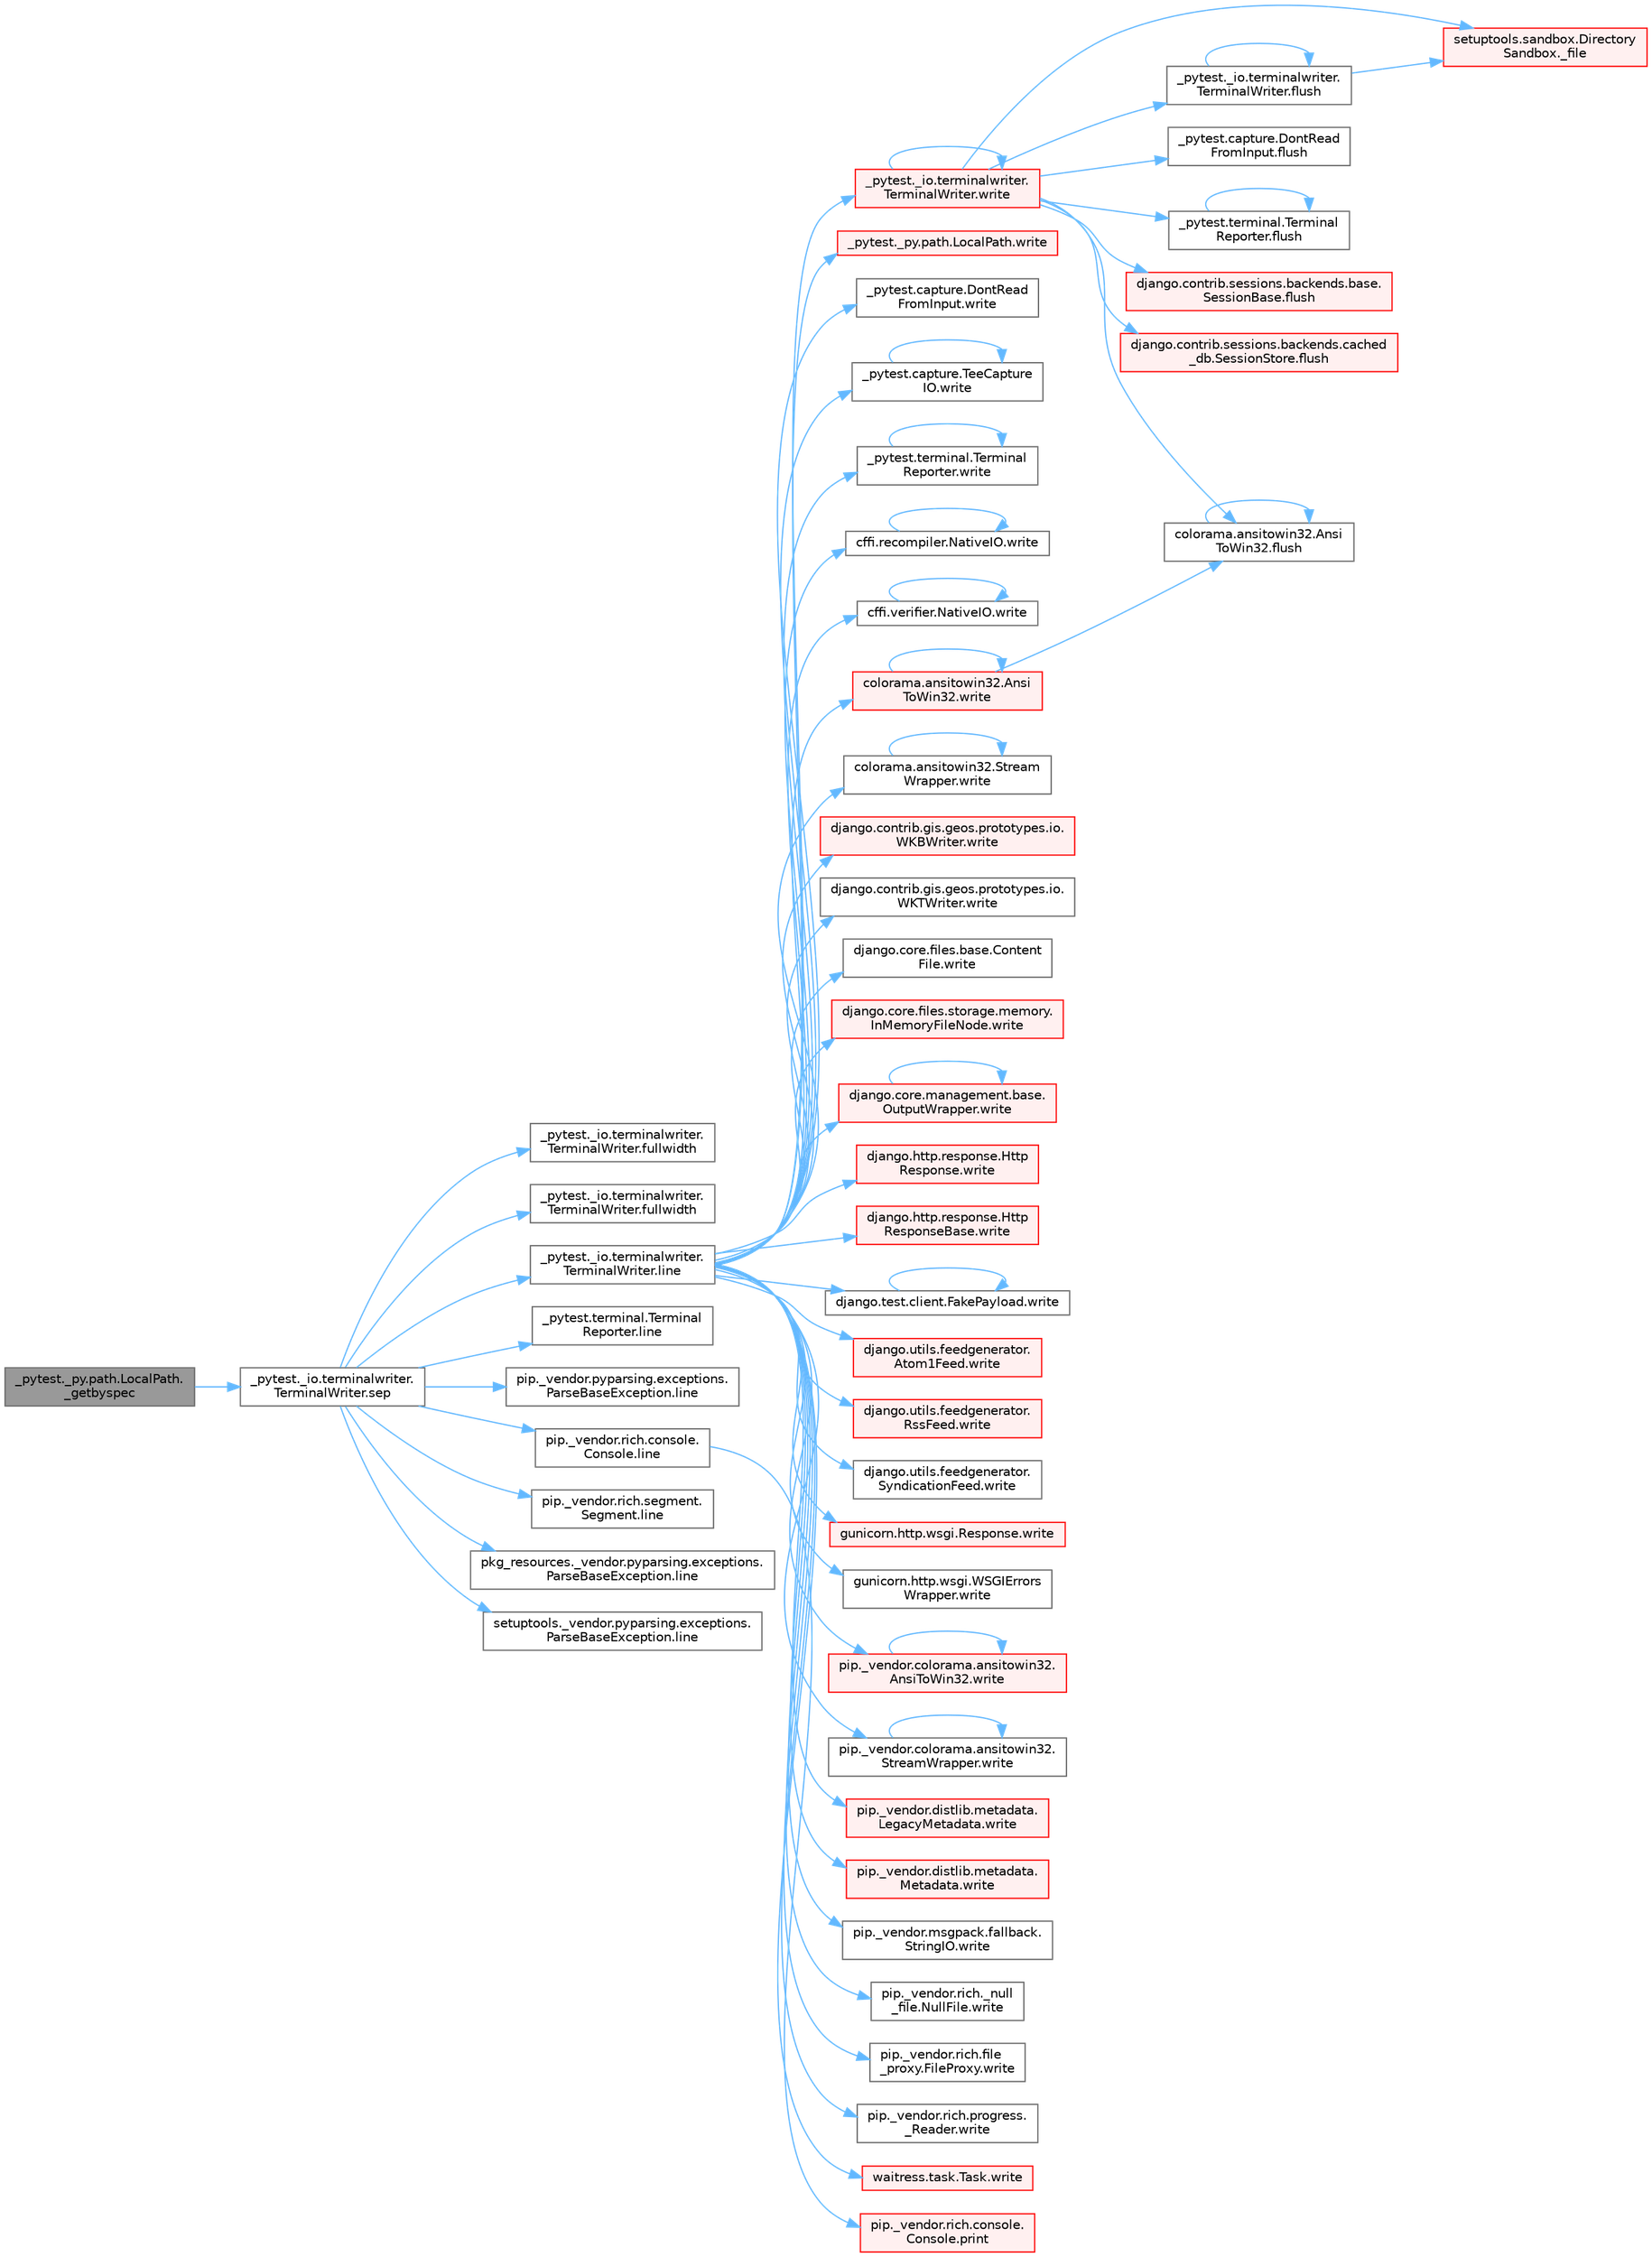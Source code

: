 digraph "_pytest._py.path.LocalPath._getbyspec"
{
 // LATEX_PDF_SIZE
  bgcolor="transparent";
  edge [fontname=Helvetica,fontsize=10,labelfontname=Helvetica,labelfontsize=10];
  node [fontname=Helvetica,fontsize=10,shape=box,height=0.2,width=0.4];
  rankdir="LR";
  Node1 [id="Node000001",label="_pytest._py.path.LocalPath.\l_getbyspec",height=0.2,width=0.4,color="gray40", fillcolor="grey60", style="filled", fontcolor="black",tooltip=" "];
  Node1 -> Node2 [id="edge1_Node000001_Node000002",color="steelblue1",style="solid",tooltip=" "];
  Node2 [id="Node000002",label="_pytest._io.terminalwriter.\lTerminalWriter.sep",height=0.2,width=0.4,color="grey40", fillcolor="white", style="filled",URL="$class__pytest_1_1__io_1_1terminalwriter_1_1_terminal_writer.html#a9825789953e583960848896c7c201fb8",tooltip=" "];
  Node2 -> Node3 [id="edge2_Node000002_Node000003",color="steelblue1",style="solid",tooltip=" "];
  Node3 [id="Node000003",label="_pytest._io.terminalwriter.\lTerminalWriter.fullwidth",height=0.2,width=0.4,color="grey40", fillcolor="white", style="filled",URL="$class__pytest_1_1__io_1_1terminalwriter_1_1_terminal_writer.html#ae50311a0eabdbd82576186c911df75e1",tooltip=" "];
  Node2 -> Node4 [id="edge3_Node000002_Node000004",color="steelblue1",style="solid",tooltip=" "];
  Node4 [id="Node000004",label="_pytest._io.terminalwriter.\lTerminalWriter.fullwidth",height=0.2,width=0.4,color="grey40", fillcolor="white", style="filled",URL="$class__pytest_1_1__io_1_1terminalwriter_1_1_terminal_writer.html#af76e8737ba6755dc0b6ac47f6737fac9",tooltip=" "];
  Node2 -> Node5 [id="edge4_Node000002_Node000005",color="steelblue1",style="solid",tooltip=" "];
  Node5 [id="Node000005",label="_pytest._io.terminalwriter.\lTerminalWriter.line",height=0.2,width=0.4,color="grey40", fillcolor="white", style="filled",URL="$class__pytest_1_1__io_1_1terminalwriter_1_1_terminal_writer.html#a70c206b6c71b946771673c95d93d5d5a",tooltip=" "];
  Node5 -> Node6 [id="edge5_Node000005_Node000006",color="steelblue1",style="solid",tooltip=" "];
  Node6 [id="Node000006",label="_pytest._io.terminalwriter.\lTerminalWriter.write",height=0.2,width=0.4,color="red", fillcolor="#FFF0F0", style="filled",URL="$class__pytest_1_1__io_1_1terminalwriter_1_1_terminal_writer.html#ab011b237aec5bafbe3761ee6eceaa5b1",tooltip=" "];
  Node6 -> Node7 [id="edge6_Node000006_Node000007",color="steelblue1",style="solid",tooltip=" "];
  Node7 [id="Node000007",label="setuptools.sandbox.Directory\lSandbox._file",height=0.2,width=0.4,color="red", fillcolor="#FFF0F0", style="filled",URL="$classsetuptools_1_1sandbox_1_1_directory_sandbox.html#acf799106ef73553cbfdf57cc16babd98",tooltip=" "];
  Node6 -> Node10 [id="edge7_Node000006_Node000010",color="steelblue1",style="solid",tooltip=" "];
  Node10 [id="Node000010",label="_pytest._io.terminalwriter.\lTerminalWriter.flush",height=0.2,width=0.4,color="grey40", fillcolor="white", style="filled",URL="$class__pytest_1_1__io_1_1terminalwriter_1_1_terminal_writer.html#a843da9eb57c455ee17b0aac062288702",tooltip=" "];
  Node10 -> Node7 [id="edge8_Node000010_Node000007",color="steelblue1",style="solid",tooltip=" "];
  Node10 -> Node10 [id="edge9_Node000010_Node000010",color="steelblue1",style="solid",tooltip=" "];
  Node6 -> Node11 [id="edge10_Node000006_Node000011",color="steelblue1",style="solid",tooltip=" "];
  Node11 [id="Node000011",label="_pytest.capture.DontRead\lFromInput.flush",height=0.2,width=0.4,color="grey40", fillcolor="white", style="filled",URL="$class__pytest_1_1capture_1_1_dont_read_from_input.html#a077768fd4551ea4669db05b09e56435b",tooltip=" "];
  Node6 -> Node12 [id="edge11_Node000006_Node000012",color="steelblue1",style="solid",tooltip=" "];
  Node12 [id="Node000012",label="_pytest.terminal.Terminal\lReporter.flush",height=0.2,width=0.4,color="grey40", fillcolor="white", style="filled",URL="$class__pytest_1_1terminal_1_1_terminal_reporter.html#ac64ff3675724a2a61394acac1ac093bd",tooltip=" "];
  Node12 -> Node12 [id="edge12_Node000012_Node000012",color="steelblue1",style="solid",tooltip=" "];
  Node6 -> Node13 [id="edge13_Node000006_Node000013",color="steelblue1",style="solid",tooltip=" "];
  Node13 [id="Node000013",label="colorama.ansitowin32.Ansi\lToWin32.flush",height=0.2,width=0.4,color="grey40", fillcolor="white", style="filled",URL="$classcolorama_1_1ansitowin32_1_1_ansi_to_win32.html#a689ccc4c4f6f7ee486e9d40cf0fb2679",tooltip=" "];
  Node13 -> Node13 [id="edge14_Node000013_Node000013",color="steelblue1",style="solid",tooltip=" "];
  Node6 -> Node14 [id="edge15_Node000006_Node000014",color="steelblue1",style="solid",tooltip=" "];
  Node14 [id="Node000014",label="django.contrib.sessions.backends.base.\lSessionBase.flush",height=0.2,width=0.4,color="red", fillcolor="#FFF0F0", style="filled",URL="$classdjango_1_1contrib_1_1sessions_1_1backends_1_1base_1_1_session_base.html#a915ab38003d5f0be1ce9f849583910bb",tooltip=" "];
  Node6 -> Node2487 [id="edge16_Node000006_Node002487",color="steelblue1",style="solid",tooltip=" "];
  Node2487 [id="Node002487",label="django.contrib.sessions.backends.cached\l_db.SessionStore.flush",height=0.2,width=0.4,color="red", fillcolor="#FFF0F0", style="filled",URL="$classdjango_1_1contrib_1_1sessions_1_1backends_1_1cached__db_1_1_session_store.html#a6df5f77231b222833b8d76f1a4b0c57d",tooltip=" "];
  Node6 -> Node6 [id="edge17_Node000006_Node000006",color="steelblue1",style="solid",tooltip=" "];
  Node5 -> Node2375 [id="edge18_Node000005_Node002375",color="steelblue1",style="solid",tooltip=" "];
  Node2375 [id="Node002375",label="_pytest._py.path.LocalPath.write",height=0.2,width=0.4,color="red", fillcolor="#FFF0F0", style="filled",URL="$class__pytest_1_1__py_1_1path_1_1_local_path.html#a8f782fcf3e7b991a42259724f3d25de2",tooltip=" "];
  Node5 -> Node2404 [id="edge19_Node000005_Node002404",color="steelblue1",style="solid",tooltip=" "];
  Node2404 [id="Node002404",label="_pytest.capture.DontRead\lFromInput.write",height=0.2,width=0.4,color="grey40", fillcolor="white", style="filled",URL="$class__pytest_1_1capture_1_1_dont_read_from_input.html#a406eef5fc6e2a689e4095b418e34258e",tooltip=" "];
  Node5 -> Node2405 [id="edge20_Node000005_Node002405",color="steelblue1",style="solid",tooltip=" "];
  Node2405 [id="Node002405",label="_pytest.capture.TeeCapture\lIO.write",height=0.2,width=0.4,color="grey40", fillcolor="white", style="filled",URL="$class__pytest_1_1capture_1_1_tee_capture_i_o.html#ad2ae68f89adb705539b1f510ac1d2a06",tooltip=" "];
  Node2405 -> Node2405 [id="edge21_Node002405_Node002405",color="steelblue1",style="solid",tooltip=" "];
  Node5 -> Node2406 [id="edge22_Node000005_Node002406",color="steelblue1",style="solid",tooltip=" "];
  Node2406 [id="Node002406",label="_pytest.terminal.Terminal\lReporter.write",height=0.2,width=0.4,color="grey40", fillcolor="white", style="filled",URL="$class__pytest_1_1terminal_1_1_terminal_reporter.html#a6a83fce851fa9dfdc476bc6fb0d4595b",tooltip=" "];
  Node2406 -> Node2406 [id="edge23_Node002406_Node002406",color="steelblue1",style="solid",tooltip=" "];
  Node5 -> Node2407 [id="edge24_Node000005_Node002407",color="steelblue1",style="solid",tooltip=" "];
  Node2407 [id="Node002407",label="cffi.recompiler.NativeIO.write",height=0.2,width=0.4,color="grey40", fillcolor="white", style="filled",URL="$classcffi_1_1recompiler_1_1_native_i_o.html#a179e7b41f653f51024a2cc98ad72cbbe",tooltip=" "];
  Node2407 -> Node2407 [id="edge25_Node002407_Node002407",color="steelblue1",style="solid",tooltip=" "];
  Node5 -> Node2408 [id="edge26_Node000005_Node002408",color="steelblue1",style="solid",tooltip=" "];
  Node2408 [id="Node002408",label="cffi.verifier.NativeIO.write",height=0.2,width=0.4,color="grey40", fillcolor="white", style="filled",URL="$classcffi_1_1verifier_1_1_native_i_o.html#a9f02f1e437c53293db7389ce253ee238",tooltip=" "];
  Node2408 -> Node2408 [id="edge27_Node002408_Node002408",color="steelblue1",style="solid",tooltip=" "];
  Node5 -> Node2409 [id="edge28_Node000005_Node002409",color="steelblue1",style="solid",tooltip=" "];
  Node2409 [id="Node002409",label="colorama.ansitowin32.Ansi\lToWin32.write",height=0.2,width=0.4,color="red", fillcolor="#FFF0F0", style="filled",URL="$classcolorama_1_1ansitowin32_1_1_ansi_to_win32.html#abadac90e6f0a5a03cecdc6f254eca7d8",tooltip=" "];
  Node2409 -> Node13 [id="edge29_Node002409_Node000013",color="steelblue1",style="solid",tooltip=" "];
  Node2409 -> Node2409 [id="edge30_Node002409_Node002409",color="steelblue1",style="solid",tooltip=" "];
  Node5 -> Node2431 [id="edge31_Node000005_Node002431",color="steelblue1",style="solid",tooltip=" "];
  Node2431 [id="Node002431",label="colorama.ansitowin32.Stream\lWrapper.write",height=0.2,width=0.4,color="grey40", fillcolor="white", style="filled",URL="$classcolorama_1_1ansitowin32_1_1_stream_wrapper.html#a551910ddf0a34dde1db2a38e00b789d4",tooltip=" "];
  Node2431 -> Node2431 [id="edge32_Node002431_Node002431",color="steelblue1",style="solid",tooltip=" "];
  Node5 -> Node2432 [id="edge33_Node000005_Node002432",color="steelblue1",style="solid",tooltip=" "];
  Node2432 [id="Node002432",label="django.contrib.gis.geos.prototypes.io.\lWKBWriter.write",height=0.2,width=0.4,color="red", fillcolor="#FFF0F0", style="filled",URL="$classdjango_1_1contrib_1_1gis_1_1geos_1_1prototypes_1_1io_1_1_w_k_b_writer.html#a2cdc902d36a57ba6070e70570ca85c55",tooltip=" "];
  Node5 -> Node2434 [id="edge34_Node000005_Node002434",color="steelblue1",style="solid",tooltip=" "];
  Node2434 [id="Node002434",label="django.contrib.gis.geos.prototypes.io.\lWKTWriter.write",height=0.2,width=0.4,color="grey40", fillcolor="white", style="filled",URL="$classdjango_1_1contrib_1_1gis_1_1geos_1_1prototypes_1_1io_1_1_w_k_t_writer.html#a8c54e53507e3f6193ce7a36c8f977370",tooltip=" "];
  Node5 -> Node2435 [id="edge35_Node000005_Node002435",color="steelblue1",style="solid",tooltip=" "];
  Node2435 [id="Node002435",label="django.core.files.base.Content\lFile.write",height=0.2,width=0.4,color="grey40", fillcolor="white", style="filled",URL="$classdjango_1_1core_1_1files_1_1base_1_1_content_file.html#a5777a08a5be02c055680c8bcbb235c61",tooltip=" "];
  Node5 -> Node2436 [id="edge36_Node000005_Node002436",color="steelblue1",style="solid",tooltip=" "];
  Node2436 [id="Node002436",label="django.core.files.storage.memory.\lInMemoryFileNode.write",height=0.2,width=0.4,color="red", fillcolor="#FFF0F0", style="filled",URL="$classdjango_1_1core_1_1files_1_1storage_1_1memory_1_1_in_memory_file_node.html#a0e630c96ce4523b3fbd453fa5789bc9e",tooltip=" "];
  Node5 -> Node2438 [id="edge37_Node000005_Node002438",color="steelblue1",style="solid",tooltip=" "];
  Node2438 [id="Node002438",label="django.core.management.base.\lOutputWrapper.write",height=0.2,width=0.4,color="red", fillcolor="#FFF0F0", style="filled",URL="$classdjango_1_1core_1_1management_1_1base_1_1_output_wrapper.html#a3577d4a5a7af3c1c66cfdfa3a5bd8a15",tooltip=" "];
  Node2438 -> Node2438 [id="edge38_Node002438_Node002438",color="steelblue1",style="solid",tooltip=" "];
  Node5 -> Node2606 [id="edge39_Node000005_Node002606",color="steelblue1",style="solid",tooltip=" "];
  Node2606 [id="Node002606",label="django.http.response.Http\lResponse.write",height=0.2,width=0.4,color="red", fillcolor="#FFF0F0", style="filled",URL="$classdjango_1_1http_1_1response_1_1_http_response.html#ac159fb36270c736cfc19334cd8350091",tooltip=" "];
  Node5 -> Node2607 [id="edge40_Node000005_Node002607",color="steelblue1",style="solid",tooltip=" "];
  Node2607 [id="Node002607",label="django.http.response.Http\lResponseBase.write",height=0.2,width=0.4,color="red", fillcolor="#FFF0F0", style="filled",URL="$classdjango_1_1http_1_1response_1_1_http_response_base.html#a4be34840707dfbb85170d7339d758dc1",tooltip=" "];
  Node5 -> Node2608 [id="edge41_Node000005_Node002608",color="steelblue1",style="solid",tooltip=" "];
  Node2608 [id="Node002608",label="django.test.client.FakePayload.write",height=0.2,width=0.4,color="grey40", fillcolor="white", style="filled",URL="$classdjango_1_1test_1_1client_1_1_fake_payload.html#a6a1dca1b58f77e75800bc2d738d3fd7e",tooltip=" "];
  Node2608 -> Node2608 [id="edge42_Node002608_Node002608",color="steelblue1",style="solid",tooltip=" "];
  Node5 -> Node2609 [id="edge43_Node000005_Node002609",color="steelblue1",style="solid",tooltip=" "];
  Node2609 [id="Node002609",label="django.utils.feedgenerator.\lAtom1Feed.write",height=0.2,width=0.4,color="red", fillcolor="#FFF0F0", style="filled",URL="$classdjango_1_1utils_1_1feedgenerator_1_1_atom1_feed.html#afbf5b931a75be201e339b64a8aa46119",tooltip=" "];
  Node5 -> Node2683 [id="edge44_Node000005_Node002683",color="steelblue1",style="solid",tooltip=" "];
  Node2683 [id="Node002683",label="django.utils.feedgenerator.\lRssFeed.write",height=0.2,width=0.4,color="red", fillcolor="#FFF0F0", style="filled",URL="$classdjango_1_1utils_1_1feedgenerator_1_1_rss_feed.html#a63ea2926c2c773e874f51ced997a2618",tooltip=" "];
  Node5 -> Node2688 [id="edge45_Node000005_Node002688",color="steelblue1",style="solid",tooltip=" "];
  Node2688 [id="Node002688",label="django.utils.feedgenerator.\lSyndicationFeed.write",height=0.2,width=0.4,color="grey40", fillcolor="white", style="filled",URL="$classdjango_1_1utils_1_1feedgenerator_1_1_syndication_feed.html#a8b6aa844d6a12751a6d67fe6a2e58ebb",tooltip=" "];
  Node5 -> Node2689 [id="edge46_Node000005_Node002689",color="steelblue1",style="solid",tooltip=" "];
  Node2689 [id="Node002689",label="gunicorn.http.wsgi.Response.write",height=0.2,width=0.4,color="red", fillcolor="#FFF0F0", style="filled",URL="$classgunicorn_1_1http_1_1wsgi_1_1_response.html#a125ec803f25529604c0cbf2177de8951",tooltip=" "];
  Node5 -> Node2690 [id="edge47_Node000005_Node002690",color="steelblue1",style="solid",tooltip=" "];
  Node2690 [id="Node002690",label="gunicorn.http.wsgi.WSGIErrors\lWrapper.write",height=0.2,width=0.4,color="grey40", fillcolor="white", style="filled",URL="$classgunicorn_1_1http_1_1wsgi_1_1_w_s_g_i_errors_wrapper.html#a7dabeb0732ba57e770de5e6c297cbfba",tooltip=" "];
  Node5 -> Node2418 [id="edge48_Node000005_Node002418",color="steelblue1",style="solid",tooltip=" "];
  Node2418 [id="Node002418",label="pip._vendor.colorama.ansitowin32.\lAnsiToWin32.write",height=0.2,width=0.4,color="red", fillcolor="#FFF0F0", style="filled",URL="$classpip_1_1__vendor_1_1colorama_1_1ansitowin32_1_1_ansi_to_win32.html#aaeb0baf104470a2dfb282dce019b45e4",tooltip=" "];
  Node2418 -> Node2418 [id="edge49_Node002418_Node002418",color="steelblue1",style="solid",tooltip=" "];
  Node5 -> Node2691 [id="edge50_Node000005_Node002691",color="steelblue1",style="solid",tooltip=" "];
  Node2691 [id="Node002691",label="pip._vendor.colorama.ansitowin32.\lStreamWrapper.write",height=0.2,width=0.4,color="grey40", fillcolor="white", style="filled",URL="$classpip_1_1__vendor_1_1colorama_1_1ansitowin32_1_1_stream_wrapper.html#aa47f76b442f79d6ff416b7b941fc274e",tooltip=" "];
  Node2691 -> Node2691 [id="edge51_Node002691_Node002691",color="steelblue1",style="solid",tooltip=" "];
  Node5 -> Node2692 [id="edge52_Node000005_Node002692",color="steelblue1",style="solid",tooltip=" "];
  Node2692 [id="Node002692",label="pip._vendor.distlib.metadata.\lLegacyMetadata.write",height=0.2,width=0.4,color="red", fillcolor="#FFF0F0", style="filled",URL="$classpip_1_1__vendor_1_1distlib_1_1metadata_1_1_legacy_metadata.html#af3423aeacce2739a48b38815d4ba89be",tooltip=" "];
  Node5 -> Node2698 [id="edge53_Node000005_Node002698",color="steelblue1",style="solid",tooltip=" "];
  Node2698 [id="Node002698",label="pip._vendor.distlib.metadata.\lMetadata.write",height=0.2,width=0.4,color="red", fillcolor="#FFF0F0", style="filled",URL="$classpip_1_1__vendor_1_1distlib_1_1metadata_1_1_metadata.html#a1a2c54572ca133a21190923864249820",tooltip=" "];
  Node5 -> Node2710 [id="edge54_Node000005_Node002710",color="steelblue1",style="solid",tooltip=" "];
  Node2710 [id="Node002710",label="pip._vendor.msgpack.fallback.\lStringIO.write",height=0.2,width=0.4,color="grey40", fillcolor="white", style="filled",URL="$classpip_1_1__vendor_1_1msgpack_1_1fallback_1_1_string_i_o.html#a6adb76b5a6646bce44458254c6dacaf7",tooltip=" "];
  Node5 -> Node2711 [id="edge55_Node000005_Node002711",color="steelblue1",style="solid",tooltip=" "];
  Node2711 [id="Node002711",label="pip._vendor.rich._null\l_file.NullFile.write",height=0.2,width=0.4,color="grey40", fillcolor="white", style="filled",URL="$classpip_1_1__vendor_1_1rich_1_1__null__file_1_1_null_file.html#a01d2e01041fb795a1f042e5a520ebc35",tooltip=" "];
  Node5 -> Node2712 [id="edge56_Node000005_Node002712",color="steelblue1",style="solid",tooltip=" "];
  Node2712 [id="Node002712",label="pip._vendor.rich.file\l_proxy.FileProxy.write",height=0.2,width=0.4,color="grey40", fillcolor="white", style="filled",URL="$classpip_1_1__vendor_1_1rich_1_1file__proxy_1_1_file_proxy.html#a433bec714cb79fe570a7fa947d7ef607",tooltip=" "];
  Node5 -> Node2713 [id="edge57_Node000005_Node002713",color="steelblue1",style="solid",tooltip=" "];
  Node2713 [id="Node002713",label="pip._vendor.rich.progress.\l_Reader.write",height=0.2,width=0.4,color="grey40", fillcolor="white", style="filled",URL="$classpip_1_1__vendor_1_1rich_1_1progress_1_1___reader.html#a8ef599c97b85c42dcb4df6645d5734e1",tooltip=" "];
  Node5 -> Node2714 [id="edge58_Node000005_Node002714",color="steelblue1",style="solid",tooltip=" "];
  Node2714 [id="Node002714",label="waitress.task.Task.write",height=0.2,width=0.4,color="red", fillcolor="#FFF0F0", style="filled",URL="$classwaitress_1_1task_1_1_task.html#a4ea20833759dca71b052d4f67ff85834",tooltip=" "];
  Node2 -> Node312 [id="edge59_Node000002_Node000312",color="steelblue1",style="solid",tooltip=" "];
  Node312 [id="Node000312",label="_pytest.terminal.Terminal\lReporter.line",height=0.2,width=0.4,color="grey40", fillcolor="white", style="filled",URL="$class__pytest_1_1terminal_1_1_terminal_reporter.html#a93c0c8ead6fc609ded513a82b16b30d6",tooltip=" "];
  Node2 -> Node313 [id="edge60_Node000002_Node000313",color="steelblue1",style="solid",tooltip=" "];
  Node313 [id="Node000313",label="pip._vendor.pyparsing.exceptions.\lParseBaseException.line",height=0.2,width=0.4,color="grey40", fillcolor="white", style="filled",URL="$classpip_1_1__vendor_1_1pyparsing_1_1exceptions_1_1_parse_base_exception.html#aa2329017443b8e4ac6f0415a61e18938",tooltip=" "];
  Node2 -> Node314 [id="edge61_Node000002_Node000314",color="steelblue1",style="solid",tooltip=" "];
  Node314 [id="Node000314",label="pip._vendor.rich.console.\lConsole.line",height=0.2,width=0.4,color="grey40", fillcolor="white", style="filled",URL="$classpip_1_1__vendor_1_1rich_1_1console_1_1_console.html#a41d951735692dcacd03f429df410629c",tooltip=" "];
  Node314 -> Node315 [id="edge62_Node000314_Node000315",color="steelblue1",style="solid",tooltip=" "];
  Node315 [id="Node000315",label="pip._vendor.rich.console.\lConsole.print",height=0.2,width=0.4,color="red", fillcolor="#FFF0F0", style="filled",URL="$classpip_1_1__vendor_1_1rich_1_1console_1_1_console.html#af954370cdbb49236b597f2c11064549d",tooltip=" "];
  Node2 -> Node4433 [id="edge63_Node000002_Node004433",color="steelblue1",style="solid",tooltip=" "];
  Node4433 [id="Node004433",label="pip._vendor.rich.segment.\lSegment.line",height=0.2,width=0.4,color="grey40", fillcolor="white", style="filled",URL="$classpip_1_1__vendor_1_1rich_1_1segment_1_1_segment.html#a1d04079b7b56d7149c9f695a7005053c",tooltip=" "];
  Node2 -> Node4434 [id="edge64_Node000002_Node004434",color="steelblue1",style="solid",tooltip=" "];
  Node4434 [id="Node004434",label="pkg_resources._vendor.pyparsing.exceptions.\lParseBaseException.line",height=0.2,width=0.4,color="grey40", fillcolor="white", style="filled",URL="$classpkg__resources_1_1__vendor_1_1pyparsing_1_1exceptions_1_1_parse_base_exception.html#a0008de93649d601aee59f9355b7db231",tooltip=" "];
  Node2 -> Node4435 [id="edge65_Node000002_Node004435",color="steelblue1",style="solid",tooltip=" "];
  Node4435 [id="Node004435",label="setuptools._vendor.pyparsing.exceptions.\lParseBaseException.line",height=0.2,width=0.4,color="grey40", fillcolor="white", style="filled",URL="$classsetuptools_1_1__vendor_1_1pyparsing_1_1exceptions_1_1_parse_base_exception.html#ac4e957463d1b83df668df7d619160a90",tooltip=" "];
}
